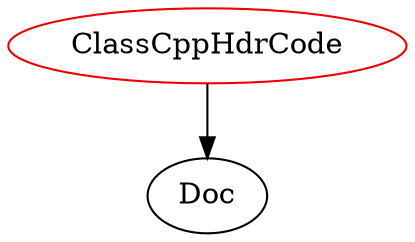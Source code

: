 digraph classcpphdrcode{
ClassCppHdrCode -> Doc;
ClassCppHdrCode	[shape=oval, color=red2, label="ClassCppHdrCode"];
}
